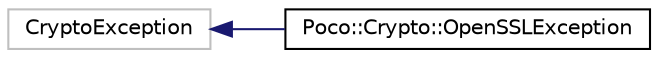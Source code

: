 digraph "Graphical Class Hierarchy"
{
 // LATEX_PDF_SIZE
  edge [fontname="Helvetica",fontsize="10",labelfontname="Helvetica",labelfontsize="10"];
  node [fontname="Helvetica",fontsize="10",shape=record];
  rankdir="LR";
  Node1746 [label="CryptoException",height=0.2,width=0.4,color="grey75", fillcolor="white", style="filled",tooltip=" "];
  Node1746 -> Node0 [dir="back",color="midnightblue",fontsize="10",style="solid",fontname="Helvetica"];
  Node0 [label="Poco::Crypto::OpenSSLException",height=0.2,width=0.4,color="black", fillcolor="white", style="filled",URL="$classPoco_1_1Crypto_1_1OpenSSLException.html",tooltip=" "];
}
